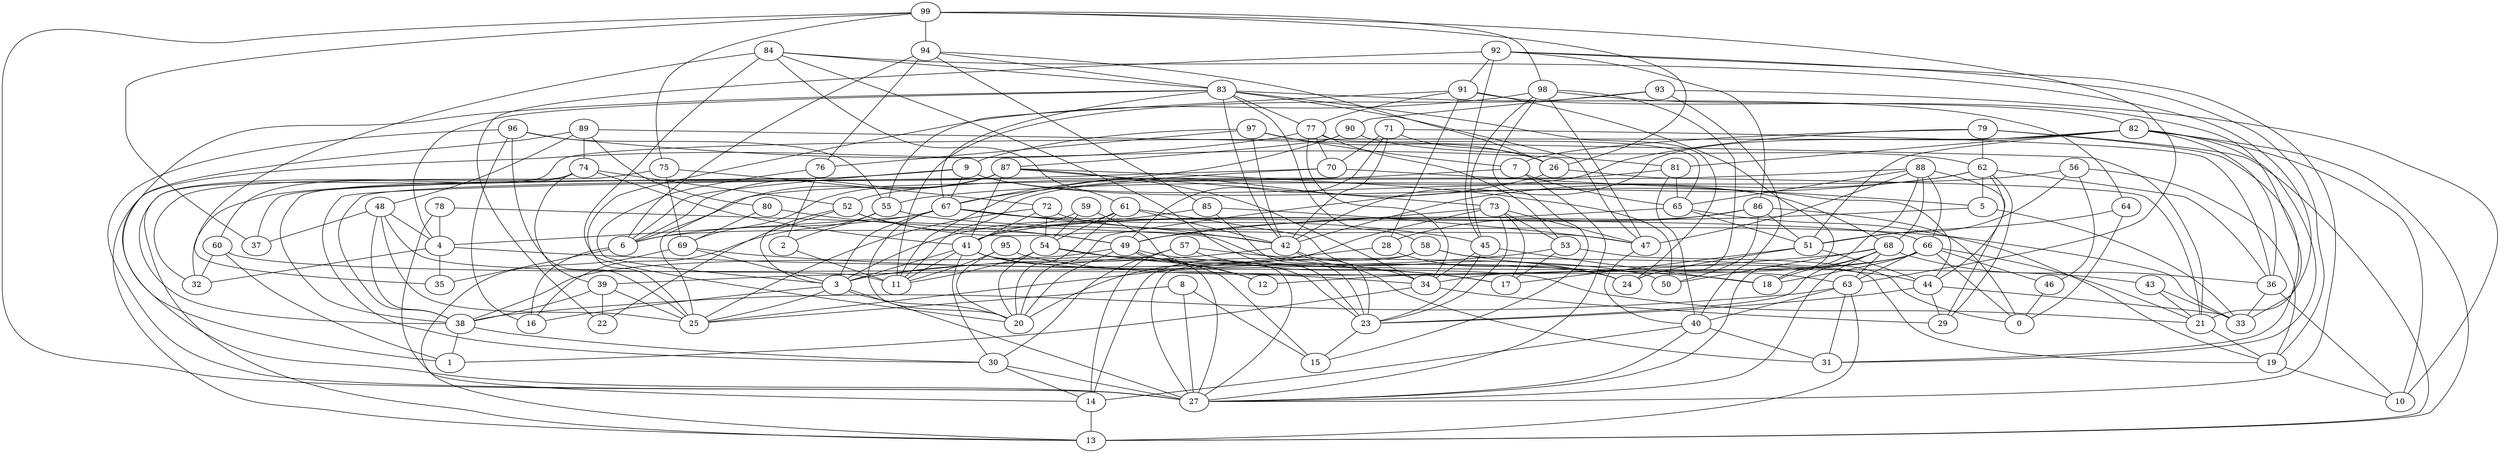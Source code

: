 digraph GG_graph {

subgraph G_graph {
edge [color = black]
"75" -> "32" [dir = none]
"75" -> "69" [dir = none]
"75" -> "72" [dir = none]
"82" -> "10" [dir = none]
"82" -> "51" [dir = none]
"82" -> "42" [dir = none]
"82" -> "38" [dir = none]
"82" -> "81" [dir = none]
"82" -> "31" [dir = none]
"82" -> "36" [dir = none]
"82" -> "13" [dir = none]
"89" -> "80" [dir = none]
"89" -> "48" [dir = none]
"89" -> "27" [dir = none]
"89" -> "74" [dir = none]
"89" -> "21" [dir = none]
"71" -> "36" [dir = none]
"71" -> "70" [dir = none]
"71" -> "42" [dir = none]
"71" -> "49" [dir = none]
"71" -> "26" [dir = none]
"52" -> "22" [dir = none]
"52" -> "3" [dir = none]
"52" -> "42" [dir = none]
"52" -> "49" [dir = none]
"80" -> "69" [dir = none]
"80" -> "49" [dir = none]
"49" -> "43" [dir = none]
"49" -> "27" [dir = none]
"49" -> "38" [dir = none]
"49" -> "20" [dir = none]
"49" -> "12" [dir = none]
"77" -> "65" [dir = none]
"77" -> "70" [dir = none]
"77" -> "34" [dir = none]
"77" -> "13" [dir = none]
"77" -> "53" [dir = none]
"98" -> "47" [dir = none]
"98" -> "15" [dir = none]
"98" -> "45" [dir = none]
"98" -> "82" [dir = none]
"98" -> "24" [dir = none]
"64" -> "0" [dir = none]
"64" -> "51" [dir = none]
"28" -> "24" [dir = none]
"28" -> "25" [dir = none]
"72" -> "47" [dir = none]
"72" -> "41" [dir = none]
"72" -> "54" [dir = none]
"72" -> "25" [dir = none]
"51" -> "24" [dir = none]
"51" -> "44" [dir = none]
"51" -> "17" [dir = none]
"68" -> "63" [dir = none]
"68" -> "39" [dir = none]
"68" -> "50" [dir = none]
"68" -> "18" [dir = none]
"68" -> "27" [dir = none]
"68" -> "23" [dir = none]
"68" -> "36" [dir = none]
"21" -> "19" [dir = none]
"26" -> "21" [dir = none]
"26" -> "11" [dir = none]
"54" -> "17" [dir = none]
"54" -> "12" [dir = none]
"54" -> "11" [dir = none]
"54" -> "20" [dir = none]
"61" -> "54" [dir = none]
"61" -> "42" [dir = none]
"61" -> "6" [dir = none]
"61" -> "20" [dir = none]
"61" -> "34" [dir = none]
"38" -> "30" [dir = none]
"38" -> "1" [dir = none]
"30" -> "14" [dir = none]
"30" -> "27" [dir = none]
"58" -> "14" [dir = none]
"58" -> "19" [dir = none]
"58" -> "44" [dir = none]
"58" -> "27" [dir = none]
"84" -> "21" [dir = none]
"84" -> "35" [dir = none]
"84" -> "23" [dir = none]
"84" -> "61" [dir = none]
"84" -> "20" [dir = none]
"84" -> "83" [dir = none]
"14" -> "13" [dir = none]
"78" -> "4" [dir = none]
"78" -> "24" [dir = none]
"78" -> "14" [dir = none]
"92" -> "86" [dir = none]
"92" -> "22" [dir = none]
"92" -> "45" [dir = none]
"92" -> "19" [dir = none]
"92" -> "27" [dir = none]
"92" -> "91" [dir = none]
"97" -> "26" [dir = none]
"97" -> "42" [dir = none]
"97" -> "76" [dir = none]
"97" -> "9" [dir = none]
"97" -> "7" [dir = none]
"91" -> "77" [dir = none]
"91" -> "55" [dir = none]
"91" -> "28" [dir = none]
"91" -> "27" [dir = none]
"91" -> "33" [dir = none]
"65" -> "19" [dir = none]
"65" -> "41" [dir = none]
"65" -> "51" [dir = none]
"7" -> "52" [dir = none]
"7" -> "65" [dir = none]
"93" -> "10" [dir = none]
"93" -> "11" [dir = none]
"93" -> "90" [dir = none]
"93" -> "40" [dir = none]
"9" -> "37" [dir = none]
"9" -> "68" [dir = none]
"9" -> "44" [dir = none]
"9" -> "67" [dir = none]
"9" -> "32" [dir = none]
"9" -> "6" [dir = none]
"40" -> "14" [dir = none]
"40" -> "31" [dir = none]
"40" -> "27" [dir = none]
"74" -> "52" [dir = none]
"74" -> "13" [dir = none]
"74" -> "41" [dir = none]
"74" -> "39" [dir = none]
"74" -> "60" [dir = none]
"56" -> "46" [dir = none]
"56" -> "55" [dir = none]
"56" -> "19" [dir = none]
"56" -> "51" [dir = none]
"79" -> "11" [dir = none]
"79" -> "31" [dir = none]
"79" -> "7" [dir = none]
"79" -> "13" [dir = none]
"79" -> "62" [dir = none]
"88" -> "29" [dir = none]
"88" -> "68" [dir = none]
"88" -> "66" [dir = none]
"88" -> "18" [dir = none]
"88" -> "65" [dir = none]
"88" -> "47" [dir = none]
"88" -> "6" [dir = none]
"46" -> "0" [dir = none]
"76" -> "3" [dir = none]
"76" -> "2" [dir = none]
"63" -> "40" [dir = none]
"63" -> "38" [dir = none]
"63" -> "13" [dir = none]
"63" -> "31" [dir = none]
"6" -> "16" [dir = none]
"6" -> "35" [dir = none]
"57" -> "30" [dir = none]
"57" -> "17" [dir = none]
"57" -> "50" [dir = none]
"57" -> "14" [dir = none]
"45" -> "34" [dir = none]
"45" -> "18" [dir = none]
"45" -> "23" [dir = none]
"60" -> "21" [dir = none]
"60" -> "1" [dir = none]
"60" -> "32" [dir = none]
"34" -> "29" [dir = none]
"34" -> "1" [dir = none]
"4" -> "34" [dir = none]
"4" -> "35" [dir = none]
"4" -> "32" [dir = none]
"43" -> "33" [dir = none]
"43" -> "21" [dir = none]
"47" -> "40" [dir = none]
"96" -> "81" [dir = none]
"96" -> "25" [dir = none]
"96" -> "27" [dir = none]
"96" -> "16" [dir = none]
"96" -> "55" [dir = none]
"94" -> "83" [dir = none]
"94" -> "85" [dir = none]
"94" -> "76" [dir = none]
"94" -> "6" [dir = none]
"94" -> "26" [dir = none]
"5" -> "33" [dir = none]
"5" -> "49" [dir = none]
"70" -> "30" [dir = none]
"70" -> "67" [dir = none]
"70" -> "5" [dir = none]
"66" -> "12" [dir = none]
"66" -> "21" [dir = none]
"66" -> "46" [dir = none]
"66" -> "63" [dir = none]
"66" -> "0" [dir = none]
"66" -> "18" [dir = none]
"66" -> "34" [dir = none]
"90" -> "87" [dir = none]
"90" -> "67" [dir = none]
"90" -> "62" [dir = none]
"39" -> "25" [dir = none]
"39" -> "38" [dir = none]
"39" -> "22" [dir = none]
"95" -> "63" [dir = none]
"95" -> "20" [dir = none]
"95" -> "11" [dir = none]
"81" -> "40" [dir = none]
"81" -> "65" [dir = none]
"81" -> "38" [dir = none]
"19" -> "10" [dir = none]
"69" -> "18" [dir = none]
"69" -> "3" [dir = none]
"69" -> "13" [dir = none]
"73" -> "20" [dir = none]
"73" -> "17" [dir = none]
"73" -> "23" [dir = none]
"73" -> "53" [dir = none]
"73" -> "47" [dir = none]
"73" -> "49" [dir = none]
"59" -> "54" [dir = none]
"59" -> "23" [dir = none]
"59" -> "41" [dir = none]
"67" -> "6" [dir = none]
"67" -> "42" [dir = none]
"67" -> "20" [dir = none]
"67" -> "66" [dir = none]
"67" -> "3" [dir = none]
"67" -> "45" [dir = none]
"67" -> "4" [dir = none]
"44" -> "23" [dir = none]
"44" -> "33" [dir = none]
"44" -> "29" [dir = none]
"85" -> "47" [dir = none]
"85" -> "3" [dir = none]
"85" -> "23" [dir = none]
"23" -> "15" [dir = none]
"2" -> "11" [dir = none]
"55" -> "2" [dir = none]
"55" -> "33" [dir = none]
"55" -> "16" [dir = none]
"3" -> "16" [dir = none]
"3" -> "20" [dir = none]
"3" -> "25" [dir = none]
"3" -> "27" [dir = none]
"62" -> "44" [dir = none]
"62" -> "36" [dir = none]
"62" -> "42" [dir = none]
"62" -> "5" [dir = none]
"62" -> "29" [dir = none]
"62" -> "20" [dir = none]
"87" -> "41" [dir = none]
"87" -> "34" [dir = none]
"87" -> "6" [dir = none]
"87" -> "50" [dir = none]
"87" -> "38" [dir = none]
"87" -> "25" [dir = none]
"87" -> "69" [dir = none]
"87" -> "73" [dir = none]
"86" -> "0" [dir = none]
"86" -> "28" [dir = none]
"86" -> "51" [dir = none]
"86" -> "41" [dir = none]
"86" -> "50" [dir = none]
"99" -> "75" [dir = none]
"99" -> "27" [dir = none]
"99" -> "26" [dir = none]
"99" -> "94" [dir = none]
"99" -> "98" [dir = none]
"99" -> "63" [dir = none]
"99" -> "37" [dir = none]
"36" -> "33" [dir = none]
"36" -> "10" [dir = none]
"42" -> "31" [dir = none]
"42" -> "3" [dir = none]
"42" -> "23" [dir = none]
"41" -> "24" [dir = none]
"41" -> "30" [dir = none]
"41" -> "27" [dir = none]
"41" -> "15" [dir = none]
"41" -> "3" [dir = none]
"53" -> "0" [dir = none]
"53" -> "17" [dir = none]
"53" -> "3" [dir = none]
"8" -> "15" [dir = none]
"8" -> "25" [dir = none]
"8" -> "27" [dir = none]
"83" -> "67" [dir = none]
"83" -> "47" [dir = none]
"83" -> "4" [dir = none]
"83" -> "58" [dir = none]
"83" -> "64" [dir = none]
"83" -> "1" [dir = none]
"83" -> "24" [dir = none]
"83" -> "77" [dir = none]
"83" -> "42" [dir = none]
"48" -> "37" [dir = none]
"48" -> "11" [dir = none]
"48" -> "38" [dir = none]
"48" -> "25" [dir = none]
"48" -> "4" [dir = none]
"98" -> "25" [dir = none]
"7" -> "27" [dir = none]
"41" -> "11" [dir = none]
}

}
